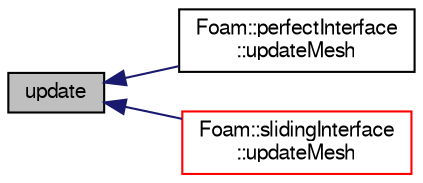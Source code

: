 digraph "update"
{
  bgcolor="transparent";
  edge [fontname="FreeSans",fontsize="10",labelfontname="FreeSans",labelfontsize="10"];
  node [fontname="FreeSans",fontsize="10",shape=record];
  rankdir="LR";
  Node320 [label="update",height=0.2,width=0.4,color="black", fillcolor="grey75", style="filled", fontcolor="black"];
  Node320 -> Node321 [dir="back",color="midnightblue",fontsize="10",style="solid",fontname="FreeSans"];
  Node321 [label="Foam::perfectInterface\l::updateMesh",height=0.2,width=0.4,color="black",URL="$a21586.html#ad57565956fd4064299f4bd3c4eebb1d4",tooltip="Force recalculation of locally stored data on topological change. "];
  Node320 -> Node322 [dir="back",color="midnightblue",fontsize="10",style="solid",fontname="FreeSans"];
  Node322 [label="Foam::slidingInterface\l::updateMesh",height=0.2,width=0.4,color="red",URL="$a21750.html#ad57565956fd4064299f4bd3c4eebb1d4",tooltip="Force recalculation of locally stored data on topological change. "];
}
